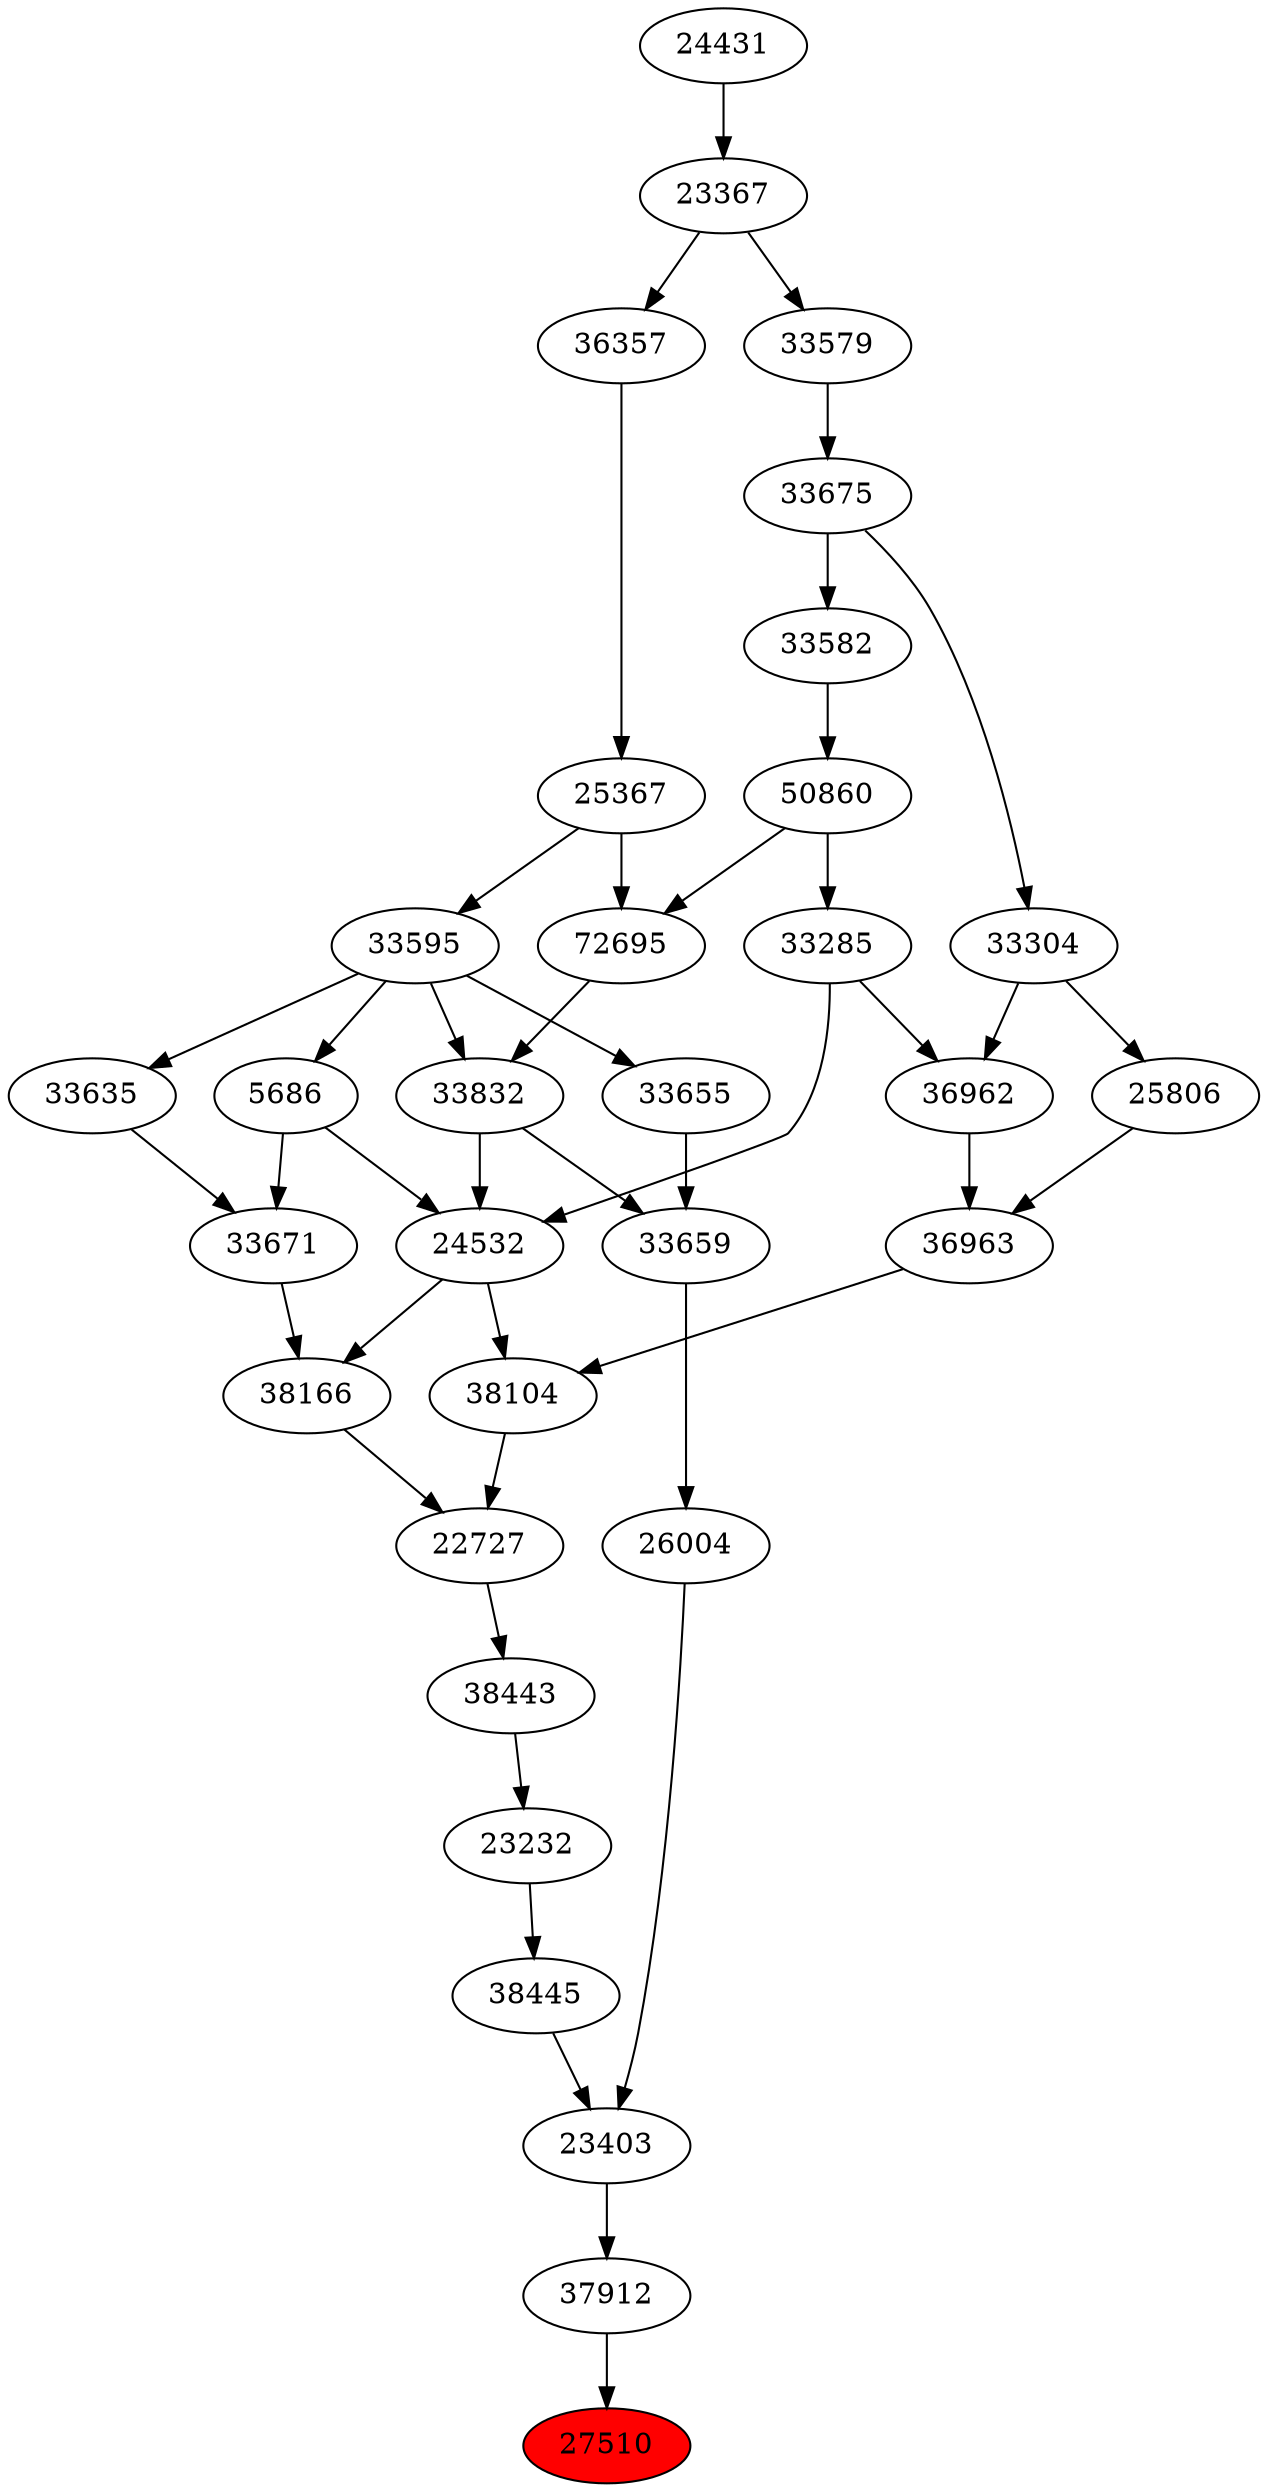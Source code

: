 strict digraph{ 
27510 [label="27510" fillcolor=red style=filled]
37912 -> 27510
37912 [label="37912"]
23403 -> 37912
23403 [label="23403"]
38445 -> 23403
26004 -> 23403
38445 [label="38445"]
23232 -> 38445
26004 [label="26004"]
33659 -> 26004
23232 [label="23232"]
38443 -> 23232
33659 [label="33659"]
33655 -> 33659
33832 -> 33659
38443 [label="38443"]
22727 -> 38443
33655 [label="33655"]
33595 -> 33655
33832 [label="33832"]
72695 -> 33832
33595 -> 33832
22727 [label="22727"]
38104 -> 22727
38166 -> 22727
33595 [label="33595"]
25367 -> 33595
72695 [label="72695"]
50860 -> 72695
25367 -> 72695
38104 [label="38104"]
24532 -> 38104
36963 -> 38104
38166 [label="38166"]
24532 -> 38166
33671 -> 38166
25367 [label="25367"]
36357 -> 25367
50860 [label="50860"]
33582 -> 50860
24532 [label="24532"]
33285 -> 24532
5686 -> 24532
33832 -> 24532
36963 [label="36963"]
36962 -> 36963
25806 -> 36963
33671 [label="33671"]
5686 -> 33671
33635 -> 33671
36357 [label="36357"]
23367 -> 36357
33582 [label="33582"]
33675 -> 33582
33285 [label="33285"]
50860 -> 33285
5686 [label="5686"]
33595 -> 5686
36962 [label="36962"]
33285 -> 36962
33304 -> 36962
25806 [label="25806"]
33304 -> 25806
33635 [label="33635"]
33595 -> 33635
23367 [label="23367"]
24431 -> 23367
33675 [label="33675"]
33579 -> 33675
33304 [label="33304"]
33675 -> 33304
24431 [label="24431"]
33579 [label="33579"]
23367 -> 33579
}